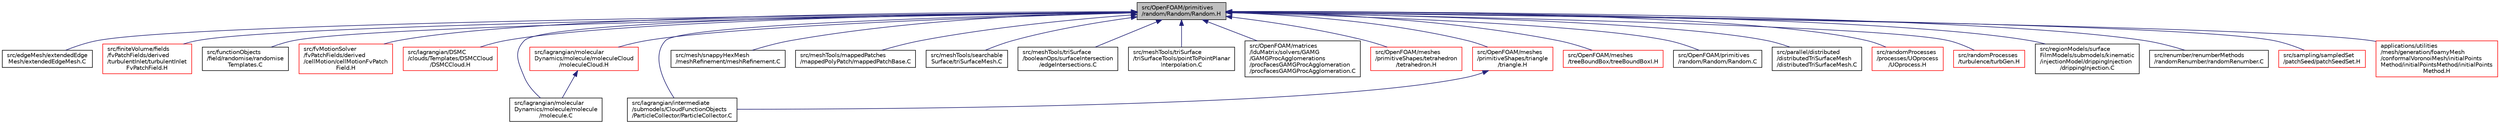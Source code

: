 digraph "src/OpenFOAM/primitives/random/Random/Random.H"
{
  bgcolor="transparent";
  edge [fontname="Helvetica",fontsize="10",labelfontname="Helvetica",labelfontsize="10"];
  node [fontname="Helvetica",fontsize="10",shape=record];
  Node69 [label="src/OpenFOAM/primitives\l/random/Random/Random.H",height=0.2,width=0.4,color="black", fillcolor="grey75", style="filled", fontcolor="black"];
  Node69 -> Node70 [dir="back",color="midnightblue",fontsize="10",style="solid",fontname="Helvetica"];
  Node70 [label="src/edgeMesh/extendedEdge\lMesh/extendedEdgeMesh.C",height=0.2,width=0.4,color="black",URL="$a00995.html"];
  Node69 -> Node71 [dir="back",color="midnightblue",fontsize="10",style="solid",fontname="Helvetica"];
  Node71 [label="src/finiteVolume/fields\l/fvPatchFields/derived\l/turbulentInlet/turbulentInlet\lFvPatchField.H",height=0.2,width=0.4,color="red",URL="$a02477.html"];
  Node69 -> Node75 [dir="back",color="midnightblue",fontsize="10",style="solid",fontname="Helvetica"];
  Node75 [label="src/functionObjects\l/field/randomise/randomise\lTemplates.C",height=0.2,width=0.4,color="black",URL="$a04769.html"];
  Node69 -> Node76 [dir="back",color="midnightblue",fontsize="10",style="solid",fontname="Helvetica"];
  Node76 [label="src/fvMotionSolver\l/fvPatchFields/derived\l/cellMotion/cellMotionFvPatch\lField.H",height=0.2,width=0.4,color="red",URL="$a05078.html"];
  Node69 -> Node81 [dir="back",color="midnightblue",fontsize="10",style="solid",fontname="Helvetica"];
  Node81 [label="src/lagrangian/DSMC\l/clouds/Templates/DSMCCloud\l/DSMCCloud.H",height=0.2,width=0.4,color="red",URL="$a05705.html"];
  Node69 -> Node94 [dir="back",color="midnightblue",fontsize="10",style="solid",fontname="Helvetica"];
  Node94 [label="src/lagrangian/intermediate\l/submodels/CloudFunctionObjects\l/ParticleCollector/ParticleCollector.C",height=0.2,width=0.4,color="black",URL="$a06242.html"];
  Node69 -> Node95 [dir="back",color="midnightblue",fontsize="10",style="solid",fontname="Helvetica"];
  Node95 [label="src/lagrangian/molecular\lDynamics/molecule/molecule\l/molecule.C",height=0.2,width=0.4,color="black",URL="$a07121.html"];
  Node69 -> Node96 [dir="back",color="midnightblue",fontsize="10",style="solid",fontname="Helvetica"];
  Node96 [label="src/lagrangian/molecular\lDynamics/molecule/moleculeCloud\l/moleculeCloud.H",height=0.2,width=0.4,color="red",URL="$a07136.html"];
  Node96 -> Node95 [dir="back",color="midnightblue",fontsize="10",style="solid",fontname="Helvetica"];
  Node69 -> Node100 [dir="back",color="midnightblue",fontsize="10",style="solid",fontname="Helvetica"];
  Node100 [label="src/mesh/snappyHexMesh\l/meshRefinement/meshRefinement.C",height=0.2,width=0.4,color="black",URL="$a07733.html"];
  Node69 -> Node101 [dir="back",color="midnightblue",fontsize="10",style="solid",fontname="Helvetica"];
  Node101 [label="src/meshTools/mappedPatches\l/mappedPolyPatch/mappedPatchBase.C",height=0.2,width=0.4,color="black",URL="$a08279.html"];
  Node69 -> Node102 [dir="back",color="midnightblue",fontsize="10",style="solid",fontname="Helvetica"];
  Node102 [label="src/meshTools/searchable\lSurface/triSurfaceMesh.C",height=0.2,width=0.4,color="black",URL="$a08540.html"];
  Node69 -> Node103 [dir="back",color="midnightblue",fontsize="10",style="solid",fontname="Helvetica"];
  Node103 [label="src/meshTools/triSurface\l/booleanOps/surfaceIntersection\l/edgeIntersections.C",height=0.2,width=0.4,color="black",URL="$a08885.html"];
  Node69 -> Node104 [dir="back",color="midnightblue",fontsize="10",style="solid",fontname="Helvetica"];
  Node104 [label="src/meshTools/triSurface\l/triSurfaceTools/pointToPointPlanar\lInterpolation.C",height=0.2,width=0.4,color="black",URL="$a08945.html"];
  Node69 -> Node105 [dir="back",color="midnightblue",fontsize="10",style="solid",fontname="Helvetica"];
  Node105 [label="src/OpenFOAM/matrices\l/lduMatrix/solvers/GAMG\l/GAMGProcAgglomerations\l/procFacesGAMGProcAgglomeration\l/procFacesGAMGProcAgglomeration.C",height=0.2,width=0.4,color="black",URL="$a11486.html"];
  Node69 -> Node106 [dir="back",color="midnightblue",fontsize="10",style="solid",fontname="Helvetica"];
  Node106 [label="src/OpenFOAM/meshes\l/primitiveShapes/tetrahedron\l/tetrahedron.H",height=0.2,width=0.4,color="red",URL="$a12860.html"];
  Node69 -> Node381 [dir="back",color="midnightblue",fontsize="10",style="solid",fontname="Helvetica"];
  Node381 [label="src/OpenFOAM/meshes\l/primitiveShapes/triangle\l/triangle.H",height=0.2,width=0.4,color="red",URL="$a12872.html"];
  Node381 -> Node94 [dir="back",color="midnightblue",fontsize="10",style="solid",fontname="Helvetica"];
  Node69 -> Node577 [dir="back",color="midnightblue",fontsize="10",style="solid",fontname="Helvetica"];
  Node577 [label="src/OpenFOAM/meshes\l/treeBoundBox/treeBoundBoxI.H",height=0.2,width=0.4,color="red",URL="$a12899.html"];
  Node69 -> Node947 [dir="back",color="midnightblue",fontsize="10",style="solid",fontname="Helvetica"];
  Node947 [label="src/OpenFOAM/primitives\l/random/Random/Random.C",height=0.2,width=0.4,color="black",URL="$a13256.html"];
  Node69 -> Node416 [dir="back",color="midnightblue",fontsize="10",style="solid",fontname="Helvetica"];
  Node416 [label="src/parallel/distributed\l/distributedTriSurfaceMesh\l/distributedTriSurfaceMesh.C",height=0.2,width=0.4,color="black",URL="$a13946.html"];
  Node69 -> Node948 [dir="back",color="midnightblue",fontsize="10",style="solid",fontname="Helvetica"];
  Node948 [label="src/randomProcesses\l/processes/UOprocess\l/UOprocess.H",height=0.2,width=0.4,color="red",URL="$a14045.html"];
  Node69 -> Node950 [dir="back",color="midnightblue",fontsize="10",style="solid",fontname="Helvetica"];
  Node950 [label="src/randomProcesses\l/turbulence/turbGen.H",height=0.2,width=0.4,color="red",URL="$a14054.html"];
  Node69 -> Node800 [dir="back",color="midnightblue",fontsize="10",style="solid",fontname="Helvetica"];
  Node800 [label="src/regionModels/surface\lFilmModels/submodels/kinematic\l/injectionModel/drippingInjection\l/drippingInjection.C",height=0.2,width=0.4,color="black",URL="$a14309.html"];
  Node69 -> Node952 [dir="back",color="midnightblue",fontsize="10",style="solid",fontname="Helvetica"];
  Node952 [label="src/renumber/renumberMethods\l/randomRenumber/randomRenumber.C",height=0.2,width=0.4,color="black",URL="$a14510.html"];
  Node69 -> Node953 [dir="back",color="midnightblue",fontsize="10",style="solid",fontname="Helvetica"];
  Node953 [label="src/sampling/sampledSet\l/patchSeed/patchSeedSet.H",height=0.2,width=0.4,color="red",URL="$a15008.html"];
  Node69 -> Node244 [dir="back",color="midnightblue",fontsize="10",style="solid",fontname="Helvetica"];
  Node244 [label="applications/utilities\l/mesh/generation/foamyMesh\l/conformalVoronoiMesh/initialPoints\lMethod/initialPointsMethod/initialPoints\lMethod.H",height=0.2,width=0.4,color="red",URL="$a18791.html"];
}
